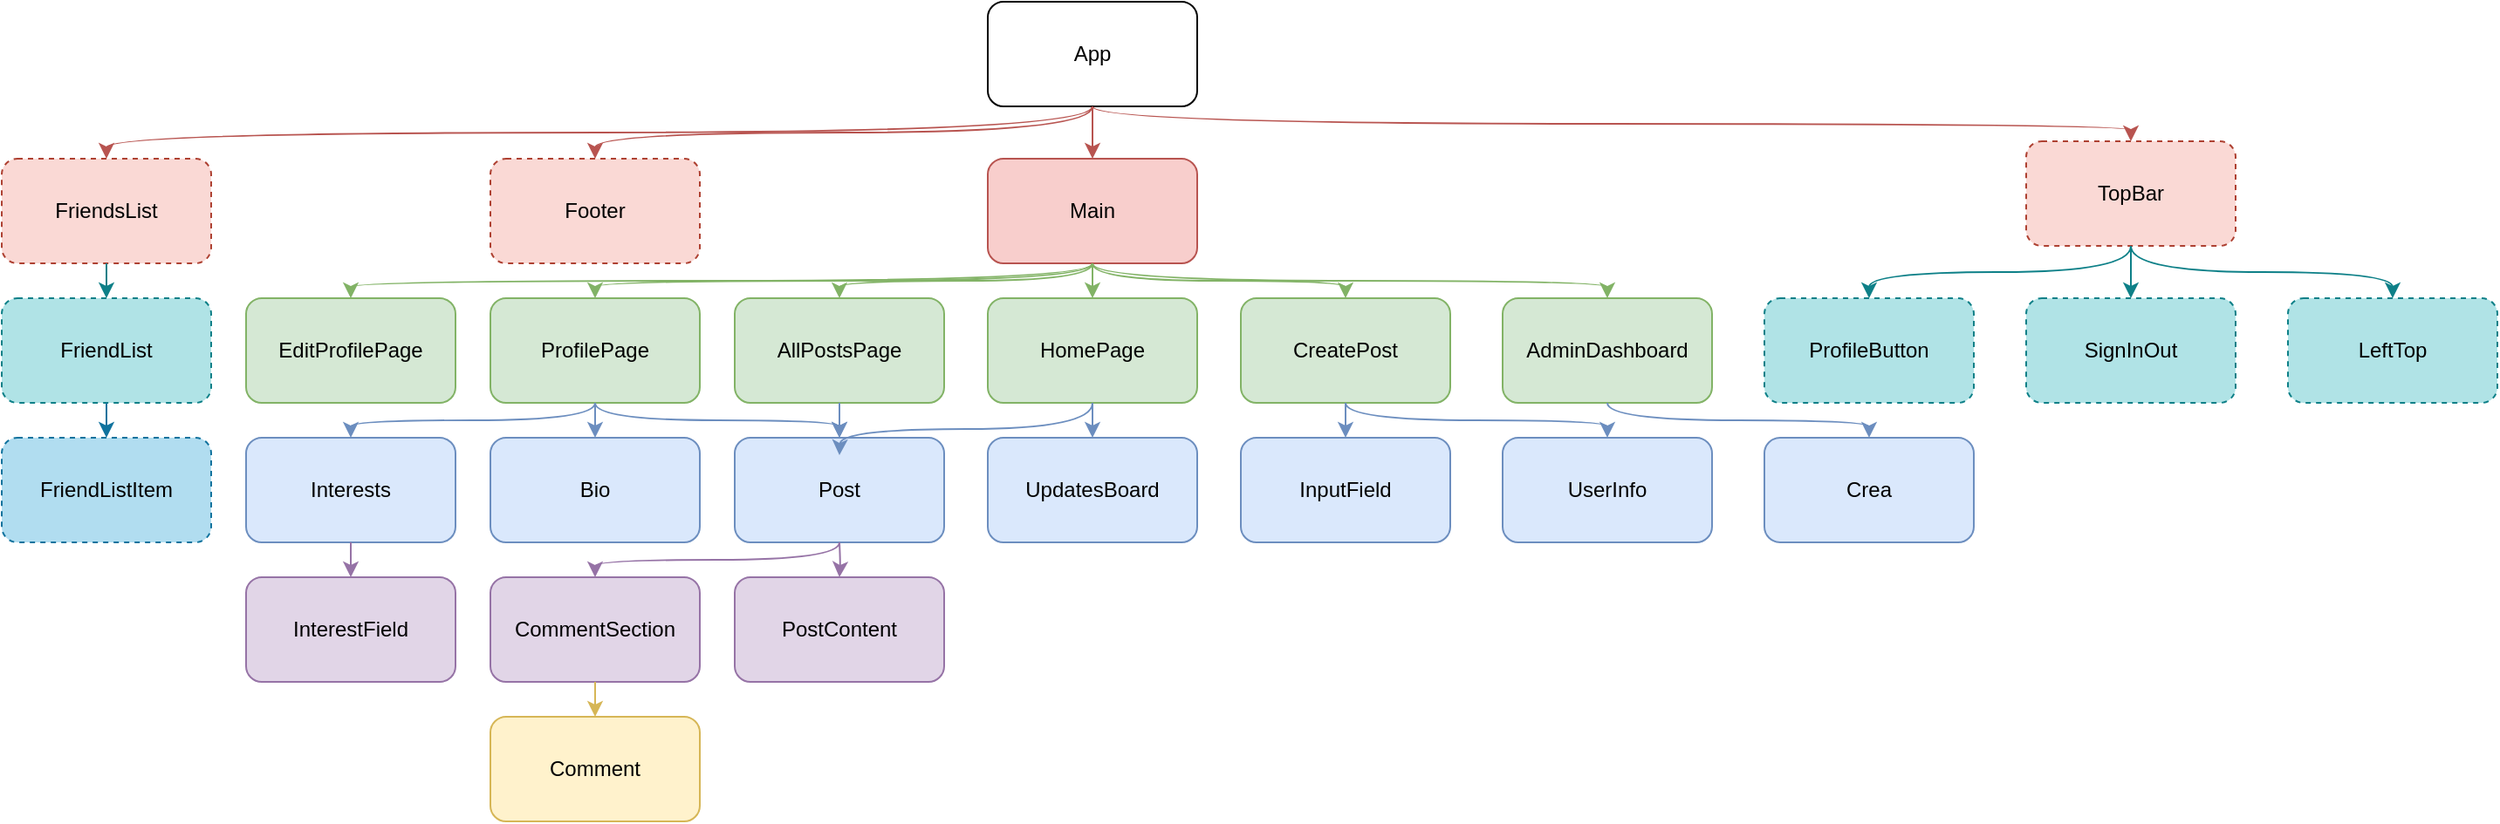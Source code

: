 <mxfile version="24.3.1" type="github">
  <diagram name="Page-1" id="zOdBKGRX74QQcObmSCCc">
    <mxGraphModel dx="2643" dy="873" grid="1" gridSize="10" guides="1" tooltips="1" connect="1" arrows="1" fold="1" page="1" pageScale="1" pageWidth="850" pageHeight="1100" math="0" shadow="0">
      <root>
        <mxCell id="0" />
        <mxCell id="1" parent="0" />
        <mxCell id="sHueJC7JdNg4kq73XcRV-1" value="App" style="rounded=1;whiteSpace=wrap;html=1;" parent="1" vertex="1">
          <mxGeometry x="365" y="30" width="120" height="60" as="geometry" />
        </mxCell>
        <mxCell id="sHueJC7JdNg4kq73XcRV-2" value="TopBar" style="rounded=1;whiteSpace=wrap;html=1;fillColor=#fad9d5;strokeColor=#ae4132;dashed=1;" parent="1" vertex="1">
          <mxGeometry x="960" y="110" width="120" height="60" as="geometry" />
        </mxCell>
        <mxCell id="sHueJC7JdNg4kq73XcRV-3" value="" style="endArrow=classic;html=1;rounded=0;exitX=0.5;exitY=1;exitDx=0;exitDy=0;entryX=0.5;entryY=0;entryDx=0;entryDy=0;edgeStyle=orthogonalEdgeStyle;curved=1;fillColor=#f8cecc;strokeColor=#b85450;" parent="1" source="sHueJC7JdNg4kq73XcRV-1" target="sHueJC7JdNg4kq73XcRV-2" edge="1">
          <mxGeometry width="50" height="50" relative="1" as="geometry">
            <mxPoint x="400" y="410" as="sourcePoint" />
            <mxPoint x="450" y="360" as="targetPoint" />
          </mxGeometry>
        </mxCell>
        <mxCell id="sHueJC7JdNg4kq73XcRV-4" value="&lt;div&gt;Main&lt;/div&gt;" style="rounded=1;whiteSpace=wrap;html=1;fillColor=#f8cecc;strokeColor=#b85450;" parent="1" vertex="1">
          <mxGeometry x="365" y="120" width="120" height="60" as="geometry" />
        </mxCell>
        <mxCell id="sHueJC7JdNg4kq73XcRV-5" value="" style="endArrow=classic;html=1;rounded=0;exitX=0.5;exitY=1;exitDx=0;exitDy=0;entryX=0.5;entryY=0;entryDx=0;entryDy=0;edgeStyle=orthogonalEdgeStyle;curved=1;fillColor=#f8cecc;strokeColor=#b85450;" parent="1" source="sHueJC7JdNg4kq73XcRV-1" target="sHueJC7JdNg4kq73XcRV-4" edge="1">
          <mxGeometry width="50" height="50" relative="1" as="geometry">
            <mxPoint x="435" y="100" as="sourcePoint" />
            <mxPoint x="630" y="130" as="targetPoint" />
          </mxGeometry>
        </mxCell>
        <mxCell id="sHueJC7JdNg4kq73XcRV-6" value="Footer" style="rounded=1;whiteSpace=wrap;html=1;fillColor=#fad9d5;strokeColor=#ae4132;dashed=1;" parent="1" vertex="1">
          <mxGeometry x="80" y="120" width="120" height="60" as="geometry" />
        </mxCell>
        <mxCell id="sHueJC7JdNg4kq73XcRV-7" value="" style="endArrow=classic;html=1;rounded=0;exitX=0.5;exitY=1;exitDx=0;exitDy=0;entryX=0.5;entryY=0;entryDx=0;entryDy=0;edgeStyle=orthogonalEdgeStyle;curved=1;fillColor=#f8cecc;strokeColor=#b85450;" parent="1" source="sHueJC7JdNg4kq73XcRV-1" target="sHueJC7JdNg4kq73XcRV-6" edge="1">
          <mxGeometry width="50" height="50" relative="1" as="geometry">
            <mxPoint x="435" y="100" as="sourcePoint" />
            <mxPoint x="630" y="130" as="targetPoint" />
          </mxGeometry>
        </mxCell>
        <mxCell id="sHueJC7JdNg4kq73XcRV-8" value="HomePage" style="rounded=1;whiteSpace=wrap;html=1;fillColor=#d5e8d4;strokeColor=#82b366;" parent="1" vertex="1">
          <mxGeometry x="365" y="200" width="120" height="60" as="geometry" />
        </mxCell>
        <mxCell id="sHueJC7JdNg4kq73XcRV-10" value="" style="endArrow=classic;html=1;rounded=0;exitX=0.5;exitY=1;exitDx=0;exitDy=0;entryX=0.5;entryY=0;entryDx=0;entryDy=0;edgeStyle=orthogonalEdgeStyle;curved=1;fillColor=#d5e8d4;strokeColor=#82b366;" parent="1" source="sHueJC7JdNg4kq73XcRV-4" target="sHueJC7JdNg4kq73XcRV-8" edge="1">
          <mxGeometry width="50" height="50" relative="1" as="geometry">
            <mxPoint x="435" y="100" as="sourcePoint" />
            <mxPoint x="630" y="130" as="targetPoint" />
          </mxGeometry>
        </mxCell>
        <mxCell id="sHueJC7JdNg4kq73XcRV-11" value="CreatePost" style="rounded=1;whiteSpace=wrap;html=1;fillColor=#d5e8d4;strokeColor=#82b366;" parent="1" vertex="1">
          <mxGeometry x="510" y="200" width="120" height="60" as="geometry" />
        </mxCell>
        <mxCell id="sHueJC7JdNg4kq73XcRV-13" value="" style="endArrow=classic;html=1;rounded=0;exitX=0.5;exitY=1;exitDx=0;exitDy=0;entryX=0.5;entryY=0;entryDx=0;entryDy=0;edgeStyle=orthogonalEdgeStyle;curved=1;fillColor=#d5e8d4;strokeColor=#82b366;" parent="1" source="sHueJC7JdNg4kq73XcRV-4" target="sHueJC7JdNg4kq73XcRV-11" edge="1">
          <mxGeometry width="50" height="50" relative="1" as="geometry">
            <mxPoint x="435" y="190" as="sourcePoint" />
            <mxPoint x="435" y="220" as="targetPoint" />
          </mxGeometry>
        </mxCell>
        <mxCell id="sHueJC7JdNg4kq73XcRV-14" value="AllPostsPage" style="rounded=1;whiteSpace=wrap;html=1;fillColor=#d5e8d4;strokeColor=#82b366;" parent="1" vertex="1">
          <mxGeometry x="220" y="200" width="120" height="60" as="geometry" />
        </mxCell>
        <mxCell id="sHueJC7JdNg4kq73XcRV-15" value="" style="endArrow=classic;html=1;rounded=0;exitX=0.5;exitY=1;exitDx=0;exitDy=0;edgeStyle=orthogonalEdgeStyle;curved=1;fillColor=#d5e8d4;strokeColor=#82b366;" parent="1" source="sHueJC7JdNg4kq73XcRV-4" target="sHueJC7JdNg4kq73XcRV-14" edge="1">
          <mxGeometry width="50" height="50" relative="1" as="geometry">
            <mxPoint x="435" y="190" as="sourcePoint" />
            <mxPoint x="580" y="220" as="targetPoint" />
          </mxGeometry>
        </mxCell>
        <mxCell id="sHueJC7JdNg4kq73XcRV-16" value="Post" style="rounded=1;whiteSpace=wrap;html=1;fillColor=#dae8fc;strokeColor=#6c8ebf;" parent="1" vertex="1">
          <mxGeometry x="220" y="280" width="120" height="60" as="geometry" />
        </mxCell>
        <mxCell id="sHueJC7JdNg4kq73XcRV-17" value="" style="endArrow=classic;html=1;rounded=0;exitX=0.5;exitY=1;exitDx=0;exitDy=0;edgeStyle=orthogonalEdgeStyle;curved=1;fillColor=#dae8fc;strokeColor=#6c8ebf;entryX=0.5;entryY=0;entryDx=0;entryDy=0;" parent="1" source="sHueJC7JdNg4kq73XcRV-14" target="sHueJC7JdNg4kq73XcRV-16" edge="1">
          <mxGeometry width="50" height="50" relative="1" as="geometry">
            <mxPoint x="435" y="180" as="sourcePoint" />
            <mxPoint x="290" y="210" as="targetPoint" />
          </mxGeometry>
        </mxCell>
        <mxCell id="sHueJC7JdNg4kq73XcRV-18" value="InputField" style="rounded=1;whiteSpace=wrap;html=1;fillColor=#dae8fc;strokeColor=#6c8ebf;" parent="1" vertex="1">
          <mxGeometry x="510" y="280" width="120" height="60" as="geometry" />
        </mxCell>
        <mxCell id="sHueJC7JdNg4kq73XcRV-19" value="" style="endArrow=classic;html=1;rounded=0;exitX=0.5;exitY=1;exitDx=0;exitDy=0;edgeStyle=orthogonalEdgeStyle;curved=1;fillColor=#dae8fc;strokeColor=#6c8ebf;entryX=0.5;entryY=0;entryDx=0;entryDy=0;" parent="1" source="sHueJC7JdNg4kq73XcRV-11" target="sHueJC7JdNg4kq73XcRV-18" edge="1">
          <mxGeometry width="50" height="50" relative="1" as="geometry">
            <mxPoint x="290" y="270" as="sourcePoint" />
            <mxPoint x="290" y="300" as="targetPoint" />
          </mxGeometry>
        </mxCell>
        <mxCell id="sHueJC7JdNg4kq73XcRV-20" value="UserInfo" style="rounded=1;whiteSpace=wrap;html=1;fillColor=#dae8fc;strokeColor=#6c8ebf;" parent="1" vertex="1">
          <mxGeometry x="660" y="280" width="120" height="60" as="geometry" />
        </mxCell>
        <mxCell id="sHueJC7JdNg4kq73XcRV-21" value="" style="endArrow=classic;html=1;rounded=0;exitX=0.5;exitY=1;exitDx=0;exitDy=0;edgeStyle=orthogonalEdgeStyle;curved=1;fillColor=#dae8fc;strokeColor=#6c8ebf;" parent="1" source="sHueJC7JdNg4kq73XcRV-8" edge="1">
          <mxGeometry width="50" height="50" relative="1" as="geometry">
            <mxPoint x="290" y="270" as="sourcePoint" />
            <mxPoint x="280" y="290" as="targetPoint" />
          </mxGeometry>
        </mxCell>
        <mxCell id="sHueJC7JdNg4kq73XcRV-23" value="" style="endArrow=classic;html=1;rounded=0;exitX=0.5;exitY=1;exitDx=0;exitDy=0;edgeStyle=orthogonalEdgeStyle;curved=1;fillColor=#dae8fc;strokeColor=#6c8ebf;entryX=0.5;entryY=0;entryDx=0;entryDy=0;" parent="1" source="sHueJC7JdNg4kq73XcRV-11" target="sHueJC7JdNg4kq73XcRV-20" edge="1">
          <mxGeometry width="50" height="50" relative="1" as="geometry">
            <mxPoint x="580" y="270" as="sourcePoint" />
            <mxPoint x="580" y="300" as="targetPoint" />
          </mxGeometry>
        </mxCell>
        <mxCell id="sHueJC7JdNg4kq73XcRV-24" value="ProfilePage" style="rounded=1;whiteSpace=wrap;html=1;fillColor=#d5e8d4;strokeColor=#82b366;" parent="1" vertex="1">
          <mxGeometry x="80" y="200" width="120" height="60" as="geometry" />
        </mxCell>
        <mxCell id="sHueJC7JdNg4kq73XcRV-25" value="" style="endArrow=classic;html=1;rounded=0;exitX=0.5;exitY=1;exitDx=0;exitDy=0;edgeStyle=orthogonalEdgeStyle;curved=1;fillColor=#d5e8d4;strokeColor=#82b366;entryX=0.5;entryY=0;entryDx=0;entryDy=0;" parent="1" source="sHueJC7JdNg4kq73XcRV-4" target="sHueJC7JdNg4kq73XcRV-24" edge="1">
          <mxGeometry width="50" height="50" relative="1" as="geometry">
            <mxPoint x="435" y="190" as="sourcePoint" />
            <mxPoint x="290" y="220" as="targetPoint" />
          </mxGeometry>
        </mxCell>
        <mxCell id="sHueJC7JdNg4kq73XcRV-26" value="Bio" style="rounded=1;whiteSpace=wrap;html=1;fillColor=#dae8fc;strokeColor=#6c8ebf;" parent="1" vertex="1">
          <mxGeometry x="80" y="280" width="120" height="60" as="geometry" />
        </mxCell>
        <mxCell id="sHueJC7JdNg4kq73XcRV-27" value="" style="endArrow=classic;html=1;rounded=0;exitX=0.5;exitY=1;exitDx=0;exitDy=0;edgeStyle=orthogonalEdgeStyle;curved=1;fillColor=#dae8fc;strokeColor=#6c8ebf;entryX=0.5;entryY=0;entryDx=0;entryDy=0;" parent="1" source="sHueJC7JdNg4kq73XcRV-24" target="sHueJC7JdNg4kq73XcRV-26" edge="1">
          <mxGeometry width="50" height="50" relative="1" as="geometry">
            <mxPoint x="290" y="270" as="sourcePoint" />
            <mxPoint x="290" y="300" as="targetPoint" />
          </mxGeometry>
        </mxCell>
        <mxCell id="sHueJC7JdNg4kq73XcRV-28" value="" style="endArrow=classic;html=1;rounded=0;exitX=0.5;exitY=1;exitDx=0;exitDy=0;edgeStyle=orthogonalEdgeStyle;curved=1;fillColor=#dae8fc;strokeColor=#6c8ebf;entryX=0.5;entryY=0;entryDx=0;entryDy=0;" parent="1" source="sHueJC7JdNg4kq73XcRV-24" target="sHueJC7JdNg4kq73XcRV-16" edge="1">
          <mxGeometry width="50" height="50" relative="1" as="geometry">
            <mxPoint x="435" y="270" as="sourcePoint" />
            <mxPoint x="290" y="300" as="targetPoint" />
          </mxGeometry>
        </mxCell>
        <mxCell id="sHueJC7JdNg4kq73XcRV-29" value="Interests" style="rounded=1;whiteSpace=wrap;html=1;fillColor=#dae8fc;strokeColor=#6c8ebf;" parent="1" vertex="1">
          <mxGeometry x="-60" y="280" width="120" height="60" as="geometry" />
        </mxCell>
        <mxCell id="sHueJC7JdNg4kq73XcRV-30" value="" style="endArrow=classic;html=1;rounded=0;edgeStyle=orthogonalEdgeStyle;curved=1;fillColor=#dae8fc;strokeColor=#6c8ebf;" parent="1" target="sHueJC7JdNg4kq73XcRV-29" edge="1">
          <mxGeometry width="50" height="50" relative="1" as="geometry">
            <mxPoint x="140" y="260" as="sourcePoint" />
            <mxPoint x="290" y="300" as="targetPoint" />
            <Array as="points">
              <mxPoint x="140" y="270" />
              <mxPoint y="270" />
            </Array>
          </mxGeometry>
        </mxCell>
        <mxCell id="sHueJC7JdNg4kq73XcRV-31" value="InterestField" style="rounded=1;whiteSpace=wrap;html=1;fillColor=#e1d5e7;strokeColor=#9673a6;" parent="1" vertex="1">
          <mxGeometry x="-60" y="360" width="120" height="60" as="geometry" />
        </mxCell>
        <mxCell id="sHueJC7JdNg4kq73XcRV-32" value="" style="endArrow=classic;html=1;rounded=0;edgeStyle=orthogonalEdgeStyle;curved=1;fillColor=#e1d5e7;strokeColor=#9673a6;exitX=0.5;exitY=1;exitDx=0;exitDy=0;entryX=0.5;entryY=0;entryDx=0;entryDy=0;" parent="1" source="sHueJC7JdNg4kq73XcRV-29" target="sHueJC7JdNg4kq73XcRV-31" edge="1">
          <mxGeometry width="50" height="50" relative="1" as="geometry">
            <mxPoint x="150" y="260" as="sourcePoint" />
            <mxPoint x="10" y="290" as="targetPoint" />
            <Array as="points">
              <mxPoint y="350" />
              <mxPoint y="350" />
            </Array>
          </mxGeometry>
        </mxCell>
        <mxCell id="sHueJC7JdNg4kq73XcRV-33" value="EditProfilePage" style="rounded=1;whiteSpace=wrap;html=1;fillColor=#d5e8d4;strokeColor=#82b366;" parent="1" vertex="1">
          <mxGeometry x="-60" y="200" width="120" height="60" as="geometry" />
        </mxCell>
        <mxCell id="sHueJC7JdNg4kq73XcRV-35" value="" style="endArrow=classic;html=1;rounded=0;exitX=0.5;exitY=1;exitDx=0;exitDy=0;entryX=0.5;entryY=0;entryDx=0;entryDy=0;edgeStyle=orthogonalEdgeStyle;curved=1;fillColor=#d5e8d4;strokeColor=#82b366;" parent="1" source="sHueJC7JdNg4kq73XcRV-4" target="sHueJC7JdNg4kq73XcRV-33" edge="1">
          <mxGeometry width="50" height="50" relative="1" as="geometry">
            <mxPoint x="435" y="190" as="sourcePoint" />
            <mxPoint x="580" y="220" as="targetPoint" />
          </mxGeometry>
        </mxCell>
        <mxCell id="sHueJC7JdNg4kq73XcRV-38" value="&lt;div&gt;FriendsList&lt;/div&gt;" style="rounded=1;whiteSpace=wrap;html=1;fillColor=#fad9d5;dashed=1;strokeColor=#ae4132;" parent="1" vertex="1">
          <mxGeometry x="-200" y="120" width="120" height="60" as="geometry" />
        </mxCell>
        <mxCell id="sHueJC7JdNg4kq73XcRV-39" value="" style="endArrow=classic;html=1;rounded=0;exitX=0.5;exitY=1;exitDx=0;exitDy=0;edgeStyle=orthogonalEdgeStyle;curved=1;fillColor=#f8cecc;strokeColor=#b85450;" parent="1" source="sHueJC7JdNg4kq73XcRV-1" target="sHueJC7JdNg4kq73XcRV-38" edge="1">
          <mxGeometry width="50" height="50" relative="1" as="geometry">
            <mxPoint x="435" y="100" as="sourcePoint" />
            <mxPoint x="240" y="130" as="targetPoint" />
          </mxGeometry>
        </mxCell>
        <mxCell id="sHueJC7JdNg4kq73XcRV-40" value="&lt;div&gt;UpdatesBoard&lt;/div&gt;" style="rounded=1;whiteSpace=wrap;html=1;fillColor=#dae8fc;strokeColor=#6c8ebf;" parent="1" vertex="1">
          <mxGeometry x="365" y="280" width="120" height="60" as="geometry" />
        </mxCell>
        <mxCell id="sHueJC7JdNg4kq73XcRV-41" value="" style="endArrow=classic;html=1;rounded=0;exitX=0.5;exitY=1;exitDx=0;exitDy=0;edgeStyle=orthogonalEdgeStyle;curved=1;fillColor=#dae8fc;strokeColor=#6c8ebf;entryX=0.5;entryY=0;entryDx=0;entryDy=0;" parent="1" source="sHueJC7JdNg4kq73XcRV-8" target="sHueJC7JdNg4kq73XcRV-40" edge="1">
          <mxGeometry width="50" height="50" relative="1" as="geometry">
            <mxPoint x="435" y="270" as="sourcePoint" />
            <mxPoint x="290" y="300" as="targetPoint" />
          </mxGeometry>
        </mxCell>
        <mxCell id="sHueJC7JdNg4kq73XcRV-42" value="AdminDashboard" style="rounded=1;whiteSpace=wrap;html=1;fillColor=#d5e8d4;strokeColor=#82b366;" parent="1" vertex="1">
          <mxGeometry x="660" y="200" width="120" height="60" as="geometry" />
        </mxCell>
        <mxCell id="sHueJC7JdNg4kq73XcRV-43" value="" style="endArrow=classic;html=1;rounded=0;exitX=0.5;exitY=1;exitDx=0;exitDy=0;entryX=0.5;entryY=0;entryDx=0;entryDy=0;edgeStyle=orthogonalEdgeStyle;curved=1;fillColor=#d5e8d4;strokeColor=#82b366;" parent="1" source="sHueJC7JdNg4kq73XcRV-4" target="sHueJC7JdNg4kq73XcRV-42" edge="1">
          <mxGeometry width="50" height="50" relative="1" as="geometry">
            <mxPoint x="435" y="190" as="sourcePoint" />
            <mxPoint x="580" y="220" as="targetPoint" />
          </mxGeometry>
        </mxCell>
        <mxCell id="sHueJC7JdNg4kq73XcRV-45" value="Crea" style="rounded=1;whiteSpace=wrap;html=1;fillColor=#dae8fc;strokeColor=#6c8ebf;" parent="1" vertex="1">
          <mxGeometry x="810" y="280" width="120" height="60" as="geometry" />
        </mxCell>
        <mxCell id="sHueJC7JdNg4kq73XcRV-46" value="" style="endArrow=classic;html=1;rounded=0;exitX=0.5;exitY=1;exitDx=0;exitDy=0;edgeStyle=orthogonalEdgeStyle;curved=1;fillColor=#dae8fc;strokeColor=#6c8ebf;entryX=0.5;entryY=0;entryDx=0;entryDy=0;" parent="1" source="sHueJC7JdNg4kq73XcRV-42" target="sHueJC7JdNg4kq73XcRV-45" edge="1">
          <mxGeometry width="50" height="50" relative="1" as="geometry">
            <mxPoint x="580" y="270" as="sourcePoint" />
            <mxPoint x="730" y="300" as="targetPoint" />
          </mxGeometry>
        </mxCell>
        <mxCell id="sHueJC7JdNg4kq73XcRV-48" value="ProfileButton" style="rounded=1;whiteSpace=wrap;html=1;fillColor=#b0e3e6;strokeColor=#0e8088;dashed=1;" parent="1" vertex="1">
          <mxGeometry x="810" y="200" width="120" height="60" as="geometry" />
        </mxCell>
        <mxCell id="sHueJC7JdNg4kq73XcRV-50" value="" style="endArrow=classic;html=1;rounded=0;exitX=0.5;exitY=1;exitDx=0;exitDy=0;entryX=0.5;entryY=0;entryDx=0;entryDy=0;edgeStyle=orthogonalEdgeStyle;curved=1;fillColor=#b0e3e6;strokeColor=#0e8088;" parent="1" source="sHueJC7JdNg4kq73XcRV-2" target="sHueJC7JdNg4kq73XcRV-48" edge="1">
          <mxGeometry width="50" height="50" relative="1" as="geometry">
            <mxPoint x="435" y="190" as="sourcePoint" />
            <mxPoint x="730" y="220" as="targetPoint" />
          </mxGeometry>
        </mxCell>
        <mxCell id="sHueJC7JdNg4kq73XcRV-51" value="SignInOut" style="rounded=1;whiteSpace=wrap;html=1;fillColor=#b0e3e6;strokeColor=#0e8088;dashed=1;" parent="1" vertex="1">
          <mxGeometry x="960" y="200" width="120" height="60" as="geometry" />
        </mxCell>
        <mxCell id="sHueJC7JdNg4kq73XcRV-52" value="" style="endArrow=classic;html=1;rounded=0;exitX=0.5;exitY=1;exitDx=0;exitDy=0;entryX=0.5;entryY=0;entryDx=0;entryDy=0;edgeStyle=orthogonalEdgeStyle;curved=1;fillColor=#b0e3e6;strokeColor=#0e8088;" parent="1" source="sHueJC7JdNg4kq73XcRV-2" target="sHueJC7JdNg4kq73XcRV-51" edge="1">
          <mxGeometry width="50" height="50" relative="1" as="geometry">
            <mxPoint x="630" y="190" as="sourcePoint" />
            <mxPoint x="880" y="220" as="targetPoint" />
          </mxGeometry>
        </mxCell>
        <mxCell id="sHueJC7JdNg4kq73XcRV-53" value="PostContent" style="rounded=1;whiteSpace=wrap;html=1;fillColor=#e1d5e7;strokeColor=#9673a6;" parent="1" vertex="1">
          <mxGeometry x="220" y="360" width="120" height="60" as="geometry" />
        </mxCell>
        <mxCell id="sHueJC7JdNg4kq73XcRV-54" value="" style="endArrow=classic;html=1;rounded=0;edgeStyle=orthogonalEdgeStyle;curved=1;fillColor=#e1d5e7;strokeColor=#9673a6;entryX=0.5;entryY=0;entryDx=0;entryDy=0;" parent="1" target="sHueJC7JdNg4kq73XcRV-53" edge="1">
          <mxGeometry width="50" height="50" relative="1" as="geometry">
            <mxPoint x="280" y="340" as="sourcePoint" />
            <mxPoint x="290" y="290" as="targetPoint" />
          </mxGeometry>
        </mxCell>
        <mxCell id="sHueJC7JdNg4kq73XcRV-55" value="CommentSection" style="rounded=1;whiteSpace=wrap;html=1;fillColor=#e1d5e7;strokeColor=#9673a6;" parent="1" vertex="1">
          <mxGeometry x="80" y="360" width="120" height="60" as="geometry" />
        </mxCell>
        <mxCell id="sHueJC7JdNg4kq73XcRV-56" value="" style="endArrow=classic;html=1;rounded=0;edgeStyle=orthogonalEdgeStyle;curved=1;fillColor=#e1d5e7;strokeColor=#9673a6;entryX=0.5;entryY=0;entryDx=0;entryDy=0;exitX=0.5;exitY=1;exitDx=0;exitDy=0;" parent="1" source="sHueJC7JdNg4kq73XcRV-16" target="sHueJC7JdNg4kq73XcRV-55" edge="1">
          <mxGeometry width="50" height="50" relative="1" as="geometry">
            <mxPoint x="290" y="350" as="sourcePoint" />
            <mxPoint x="290" y="380" as="targetPoint" />
          </mxGeometry>
        </mxCell>
        <mxCell id="sHueJC7JdNg4kq73XcRV-57" value="Comment" style="rounded=1;whiteSpace=wrap;html=1;fillColor=#fff2cc;strokeColor=#d6b656;" parent="1" vertex="1">
          <mxGeometry x="80" y="440" width="120" height="60" as="geometry" />
        </mxCell>
        <mxCell id="sHueJC7JdNg4kq73XcRV-58" value="" style="endArrow=classic;html=1;rounded=0;edgeStyle=orthogonalEdgeStyle;curved=1;fillColor=#fff2cc;strokeColor=#d6b656;entryX=0.5;entryY=0;entryDx=0;entryDy=0;exitX=0.5;exitY=1;exitDx=0;exitDy=0;" parent="1" source="sHueJC7JdNg4kq73XcRV-55" target="sHueJC7JdNg4kq73XcRV-57" edge="1">
          <mxGeometry width="50" height="50" relative="1" as="geometry">
            <mxPoint x="290" y="350" as="sourcePoint" />
            <mxPoint x="150" y="370" as="targetPoint" />
          </mxGeometry>
        </mxCell>
        <mxCell id="sHueJC7JdNg4kq73XcRV-59" value="LeftTop" style="rounded=1;whiteSpace=wrap;html=1;fillColor=#b0e3e6;strokeColor=#0e8088;dashed=1;" parent="1" vertex="1">
          <mxGeometry x="1110" y="200" width="120" height="60" as="geometry" />
        </mxCell>
        <mxCell id="sHueJC7JdNg4kq73XcRV-60" value="" style="endArrow=classic;html=1;rounded=0;exitX=0.5;exitY=1;exitDx=0;exitDy=0;entryX=0.5;entryY=0;entryDx=0;entryDy=0;edgeStyle=orthogonalEdgeStyle;curved=1;fillColor=#b0e3e6;strokeColor=#0e8088;" parent="1" source="sHueJC7JdNg4kq73XcRV-2" target="sHueJC7JdNg4kq73XcRV-59" edge="1">
          <mxGeometry width="50" height="50" relative="1" as="geometry">
            <mxPoint x="630" y="190" as="sourcePoint" />
            <mxPoint x="1030" y="220" as="targetPoint" />
          </mxGeometry>
        </mxCell>
        <mxCell id="yfET6C1GYEamkEgBCLqw-2" value="FriendList" style="rounded=1;whiteSpace=wrap;html=1;fillColor=#b0e3e6;strokeColor=#0e8088;dashed=1;" vertex="1" parent="1">
          <mxGeometry x="-200" y="200" width="120" height="60" as="geometry" />
        </mxCell>
        <mxCell id="yfET6C1GYEamkEgBCLqw-3" value="" style="endArrow=classic;html=1;rounded=0;exitX=0.5;exitY=1;exitDx=0;exitDy=0;entryX=0.5;entryY=0;entryDx=0;entryDy=0;edgeStyle=orthogonalEdgeStyle;curved=1;fillColor=#b0e3e6;strokeColor=#0e8088;" edge="1" parent="1" source="sHueJC7JdNg4kq73XcRV-38" target="yfET6C1GYEamkEgBCLqw-2">
          <mxGeometry width="50" height="50" relative="1" as="geometry">
            <mxPoint x="435" y="190" as="sourcePoint" />
            <mxPoint x="10" y="210" as="targetPoint" />
          </mxGeometry>
        </mxCell>
        <mxCell id="yfET6C1GYEamkEgBCLqw-4" value="FriendListItem" style="rounded=1;whiteSpace=wrap;html=1;fillColor=#b1ddf0;strokeColor=#10739e;dashed=1;" vertex="1" parent="1">
          <mxGeometry x="-200" y="280" width="120" height="60" as="geometry" />
        </mxCell>
        <mxCell id="yfET6C1GYEamkEgBCLqw-5" value="" style="endArrow=classic;html=1;rounded=0;exitX=0.5;exitY=1;exitDx=0;exitDy=0;entryX=0.5;entryY=0;entryDx=0;entryDy=0;edgeStyle=orthogonalEdgeStyle;curved=1;fillColor=#b1ddf0;strokeColor=#10739e;" edge="1" parent="1" source="yfET6C1GYEamkEgBCLqw-2" target="yfET6C1GYEamkEgBCLqw-4">
          <mxGeometry width="50" height="50" relative="1" as="geometry">
            <mxPoint x="10" y="190" as="sourcePoint" />
            <mxPoint x="-130" y="210" as="targetPoint" />
          </mxGeometry>
        </mxCell>
      </root>
    </mxGraphModel>
  </diagram>
</mxfile>
